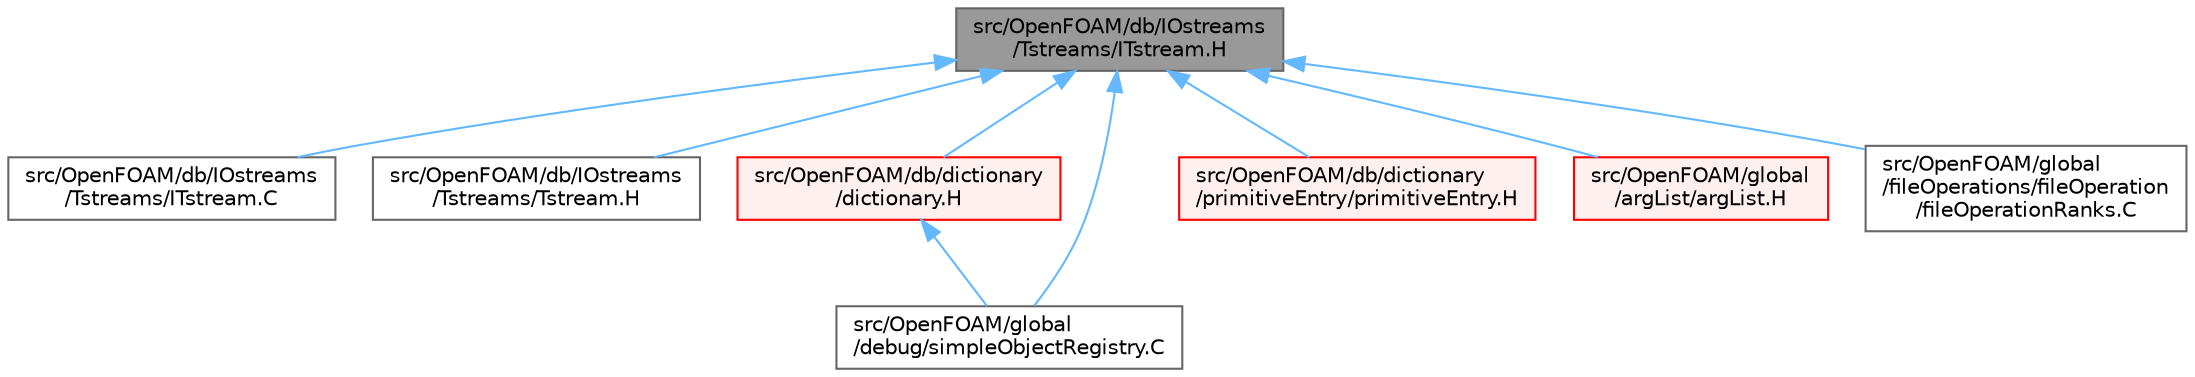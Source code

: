 digraph "src/OpenFOAM/db/IOstreams/Tstreams/ITstream.H"
{
 // LATEX_PDF_SIZE
  bgcolor="transparent";
  edge [fontname=Helvetica,fontsize=10,labelfontname=Helvetica,labelfontsize=10];
  node [fontname=Helvetica,fontsize=10,shape=box,height=0.2,width=0.4];
  Node1 [id="Node000001",label="src/OpenFOAM/db/IOstreams\l/Tstreams/ITstream.H",height=0.2,width=0.4,color="gray40", fillcolor="grey60", style="filled", fontcolor="black",tooltip=" "];
  Node1 -> Node2 [id="edge1_Node000001_Node000002",dir="back",color="steelblue1",style="solid",tooltip=" "];
  Node2 [id="Node000002",label="src/OpenFOAM/db/IOstreams\l/Tstreams/ITstream.C",height=0.2,width=0.4,color="grey40", fillcolor="white", style="filled",URL="$ITstream_8C.html",tooltip=" "];
  Node1 -> Node3 [id="edge2_Node000001_Node000003",dir="back",color="steelblue1",style="solid",tooltip=" "];
  Node3 [id="Node000003",label="src/OpenFOAM/db/IOstreams\l/Tstreams/Tstream.H",height=0.2,width=0.4,color="grey40", fillcolor="white", style="filled",URL="$Tstream_8H.html",tooltip=" "];
  Node1 -> Node4 [id="edge3_Node000001_Node000004",dir="back",color="steelblue1",style="solid",tooltip=" "];
  Node4 [id="Node000004",label="src/OpenFOAM/db/dictionary\l/dictionary.H",height=0.2,width=0.4,color="red", fillcolor="#FFF0F0", style="filled",URL="$dictionary_8H.html",tooltip=" "];
  Node4 -> Node4110 [id="edge4_Node000004_Node004110",dir="back",color="steelblue1",style="solid",tooltip=" "];
  Node4110 [id="Node004110",label="src/OpenFOAM/global\l/debug/simpleObjectRegistry.C",height=0.2,width=0.4,color="grey40", fillcolor="white", style="filled",URL="$simpleObjectRegistry_8C.html",tooltip=" "];
  Node1 -> Node5150 [id="edge5_Node000001_Node005150",dir="back",color="steelblue1",style="solid",tooltip=" "];
  Node5150 [id="Node005150",label="src/OpenFOAM/db/dictionary\l/primitiveEntry/primitiveEntry.H",height=0.2,width=0.4,color="red", fillcolor="#FFF0F0", style="filled",URL="$primitiveEntry_8H.html",tooltip=" "];
  Node1 -> Node5168 [id="edge6_Node000001_Node005168",dir="back",color="steelblue1",style="solid",tooltip=" "];
  Node5168 [id="Node005168",label="src/OpenFOAM/global\l/argList/argList.H",height=0.2,width=0.4,color="red", fillcolor="#FFF0F0", style="filled",URL="$argList_8H.html",tooltip=" "];
  Node1 -> Node4110 [id="edge7_Node000001_Node004110",dir="back",color="steelblue1",style="solid",tooltip=" "];
  Node1 -> Node4483 [id="edge8_Node000001_Node004483",dir="back",color="steelblue1",style="solid",tooltip=" "];
  Node4483 [id="Node004483",label="src/OpenFOAM/global\l/fileOperations/fileOperation\l/fileOperationRanks.C",height=0.2,width=0.4,color="grey40", fillcolor="white", style="filled",URL="$fileOperationRanks_8C.html",tooltip=" "];
}
